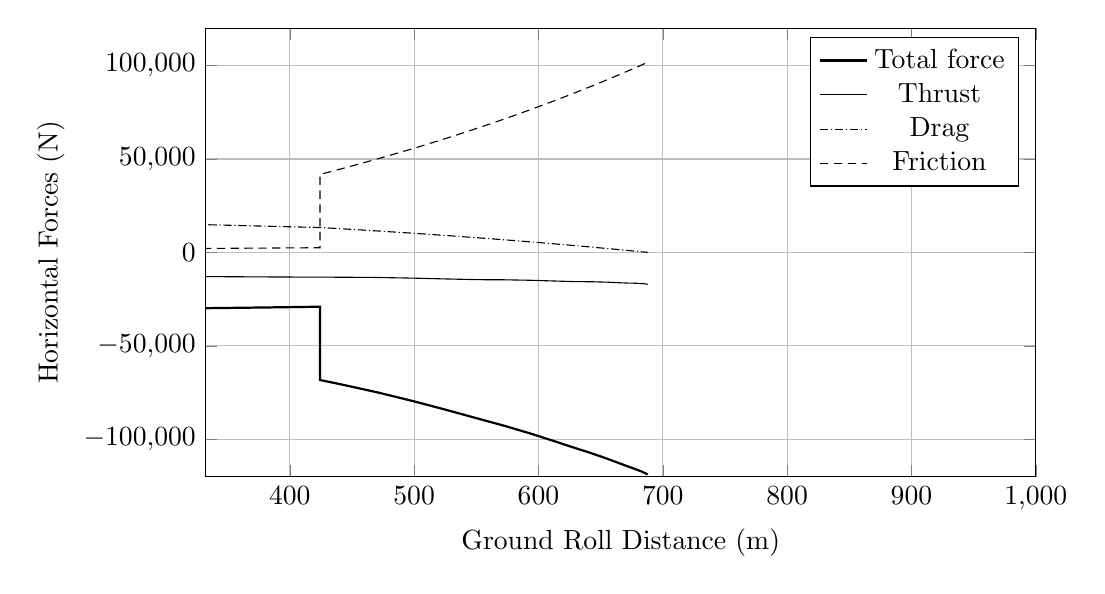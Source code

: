 %HorizontalForces_vs_GroundDistance
\begin{tikzpicture}

\begin{axis}[
width=\textwidth,
height=0.6\textwidth,
scaled ticks=false, tick label style={/pgf/number format/fixed},
xmin=332.247,
xmax=1000,
xlabel={Ground Roll Distance (m)},
xmajorgrids,
ymin=-120000,
ymax=120000,
ylabel={Horizontal Forces (N)},
ymajorgrids,
legend entries = {Total force\\Thrust\\Drag\\Friction\\}
]

\addplot [
color=black,
thick
]
table[row sep=crcr]{
274.481	-30309.869\\
281.742	-30256.171\\
333.14	-29869.373\\
383.099	-29460.203\\
392.92	-29373.197\\
402.684	-29283.974\\
412.392	-29192.333\\
422.043	-29098.079\\
423.967	-29078.898\\
424.121	-29077.358\\
424.196	-29076.6\\
424.239	-29076.171\\
424.268	-29075.879\\
424.282	-29075.741\\
424.296	-29075.601\\
424.302	-29075.539\\
424.305	-29075.514\\
424.306	-29075.503\\
424.306	-68320.219\\
424.307	-68320.268\\
424.31	-68320.757\\
424.346	-68325.647\\
424.702	-68374.536\\
428.251	-68862.376\\
439.962	-70473.068\\
470.985	-75012.977\\
500.083	-79766.013\\
526.121	-84362.407\\
549.581	-88655.851\\
557.92	-90176.685\\
565.743	-91581.696\\
572.665	-92848.352\\
593.192	-96887.899\\
611.393	-100766.903\\
627.365	-104272.808\\
632.441	-105369.562\\
637.294	-106391.043\\
643.019	-107615.206\\
655.483	-110502.907\\
665.864	-113086.699\\
674.348	-115178.308\\
675.992	-115554.618\\
677.394	-115879.692\\
683.109	-117361.034\\
686.669	-118454.684\\
687.433	-118717.527\\
687.719	-118820.574\\
687.848	-118868.296\\
687.878	-118879.65\\
687.879	-118880.15\\
};

\addplot [
color=black,
solid
]
table[row sep=crcr]{
274.481	-12682.024\\
281.742	-12717.474\\
333.14	-12957.16\\
383.099	-13148.924\\
392.92	-13179.046\\
402.684	-13205.926\\
412.392	-13229.362\\
422.043	-13249.155\\
423.967	-13252.659\\
424.121	-13252.932\\
424.196	-13253.067\\
424.239	-13253.143\\
424.268	-13253.194\\
424.282	-13253.219\\
424.296	-13253.243\\
424.302	-13253.254\\
424.305	-13253.259\\
424.306	-13253.261\\
424.306	-13253.261\\
424.307	-13253.263\\
424.31	-13253.278\\
424.346	-13253.426\\
424.702	-13254.888\\
428.251	-13267.931\\
439.962	-13288.24\\
470.985	-13431.875\\
500.083	-13797.474\\
526.121	-14229.781\\
549.581	-14567.156\\
557.92	-14634.462\\
565.743	-14653.572\\
572.665	-14676.12\\
593.192	-14920.967\\
611.393	-15294.221\\
627.365	-15608.233\\
632.441	-15667.739\\
637.294	-15687.646\\
643.019	-15717.658\\
655.483	-15956.378\\
665.864	-16278.002\\
674.348	-16481.945\\
675.992	-16488.53\\
677.394	-16497.378\\
683.109	-16679.609\\
686.669	-16955.147\\
687.433	-17041.38\\
687.719	-17078.201\\
687.848	-17096.136\\
687.878	-17100.552\\
687.879	-17100.75\\
};

\addplot [
color=black,
densely dashdotted
]
table[row sep=crcr]{
274.481	15792.249\\
281.742	15670.051\\
333.14	14811.314\\
383.099	13987.597\\
392.92	13827.047\\
402.684	13667.901\\
412.392	13510.162\\
422.043	13353.836\\
423.967	13322.74\\
424.121	13320.255\\
424.196	13319.032\\
424.239	13318.339\\
424.268	13317.868\\
424.282	13317.647\\
424.296	13317.42\\
424.302	13317.32\\
424.305	13317.28\\
424.306	13317.262\\
424.306	13317.255\\
424.307	13317.242\\
424.31	13317.106\\
424.346	13315.754\\
424.702	13302.234\\
428.251	13166.873\\
439.962	12713.471\\
470.985	11460.137\\
500.083	10209.322\\
526.121	9022.182\\
549.581	7894.346\\
557.92	7479.959\\
565.743	7084.853\\
572.665	6730.17\\
593.192	5648.338\\
611.393	4648.884\\
627.365	3738.907\\
632.441	3443.198\\
637.294	3157.659\\
643.019	2817.218\\
655.483	2062.02\\
665.864	1417.098\\
674.348	878.943\\
675.992	773.538\\
677.394	683.386\\
683.109	313.022\\
686.669	79.786\\
687.433	29.437\\
687.719	10.556\\
687.848	2.064\\
687.878	0.086\\
687.879	3.836E-28\\
};

\addplot [
color=black,
densely dashed
]
table[row sep=crcr]{
274.481	1835.596\\
281.742	1868.645\\
333.14	2100.899\\
383.099	2323.682\\
392.92	2367.104\\
402.684	2410.147\\
412.392	2452.809\\
422.043	2495.089\\
423.967	2503.499\\
424.121	2504.171\\
424.196	2504.501\\
424.239	2504.689\\
424.268	2504.816\\
424.282	2504.876\\
424.296	2504.938\\
424.302	2504.965\\
424.305	2504.975\\
424.306	2504.98\\
424.306	41749.702\\
424.307	41749.763\\
424.31	41750.373\\
424.346	41756.467\\
424.702	41817.415\\
428.251	42427.572\\
439.962	44471.356\\
470.985	50120.965\\
500.083	55759.217\\
526.121	61110.444\\
549.581	66194.349\\
557.92	68062.264\\
565.743	69843.271\\
572.665	71442.062\\
593.192	76318.594\\
611.393	80823.798\\
627.365	84925.667\\
632.441	86258.625\\
637.294	87545.738\\
643.019	89080.329\\
655.483	92484.508\\
665.864	95391.598\\
674.348	97817.42\\
675.992	98292.55\\
677.394	98698.928\\
683.109	100368.403\\
686.669	101419.751\\
687.433	101646.71\\
687.719	101731.816\\
687.848	101770.096\\
687.878	101779.013\\
687.879	101779.401\\
};
\end{axis}
\end{tikzpicture}%
